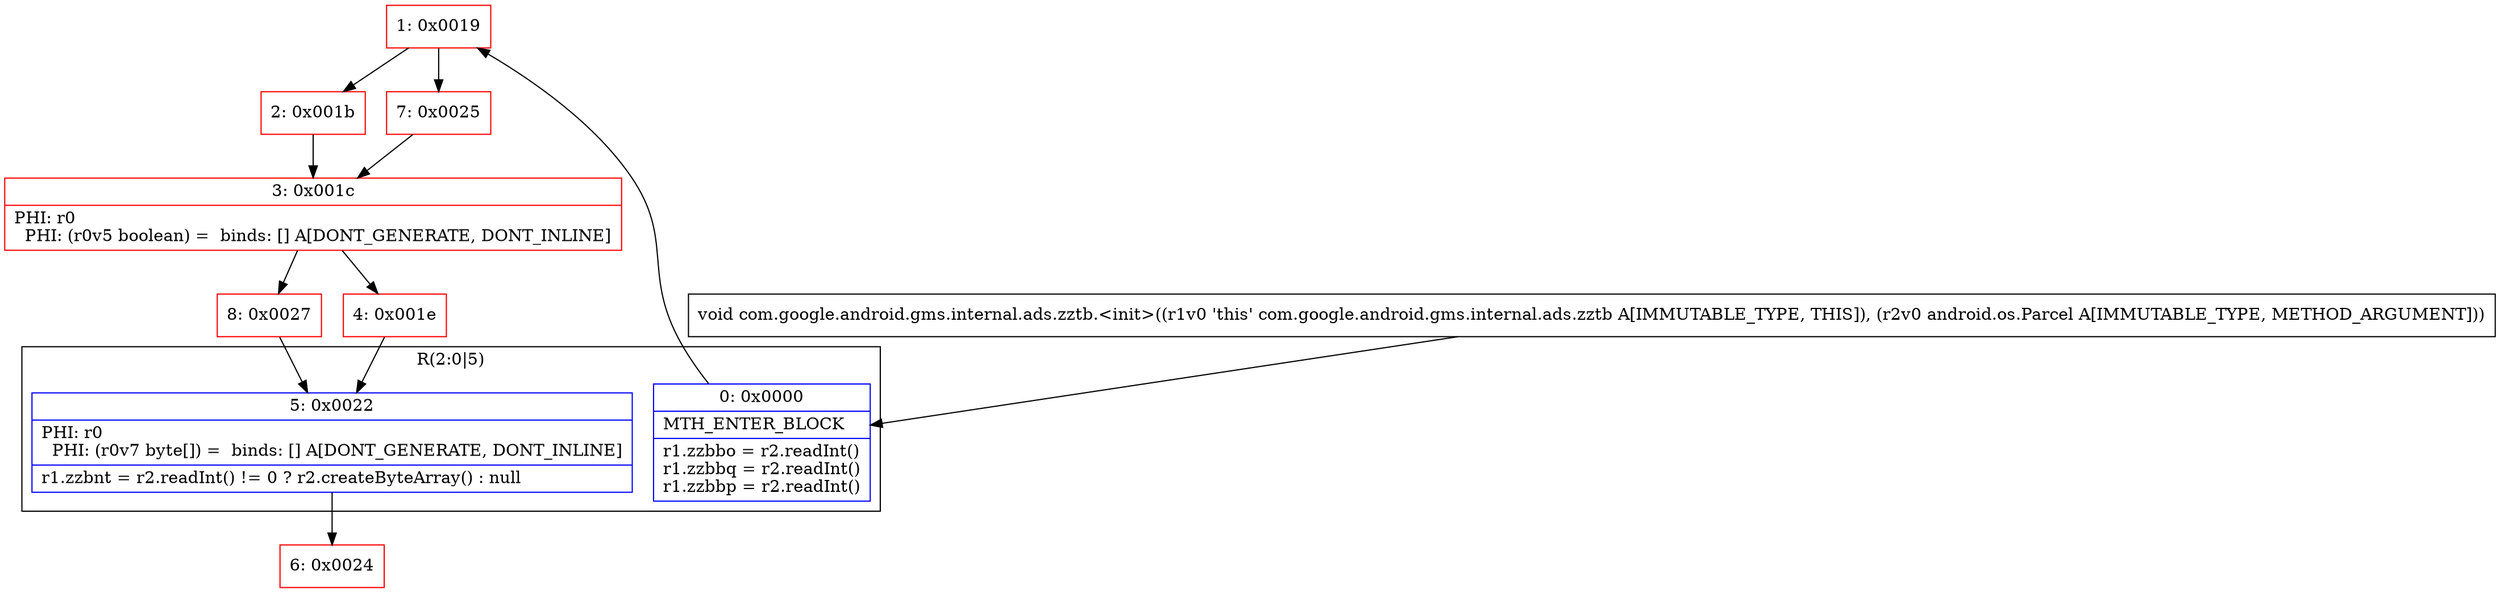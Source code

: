 digraph "CFG forcom.google.android.gms.internal.ads.zztb.\<init\>(Landroid\/os\/Parcel;)V" {
subgraph cluster_Region_161132065 {
label = "R(2:0|5)";
node [shape=record,color=blue];
Node_0 [shape=record,label="{0\:\ 0x0000|MTH_ENTER_BLOCK\l|r1.zzbbo = r2.readInt()\lr1.zzbbq = r2.readInt()\lr1.zzbbp = r2.readInt()\l}"];
Node_5 [shape=record,label="{5\:\ 0x0022|PHI: r0 \l  PHI: (r0v7 byte[]) =  binds: [] A[DONT_GENERATE, DONT_INLINE]\l|r1.zzbnt = r2.readInt() != 0 ? r2.createByteArray() : null\l}"];
}
Node_1 [shape=record,color=red,label="{1\:\ 0x0019}"];
Node_2 [shape=record,color=red,label="{2\:\ 0x001b}"];
Node_3 [shape=record,color=red,label="{3\:\ 0x001c|PHI: r0 \l  PHI: (r0v5 boolean) =  binds: [] A[DONT_GENERATE, DONT_INLINE]\l}"];
Node_4 [shape=record,color=red,label="{4\:\ 0x001e}"];
Node_6 [shape=record,color=red,label="{6\:\ 0x0024}"];
Node_7 [shape=record,color=red,label="{7\:\ 0x0025}"];
Node_8 [shape=record,color=red,label="{8\:\ 0x0027}"];
MethodNode[shape=record,label="{void com.google.android.gms.internal.ads.zztb.\<init\>((r1v0 'this' com.google.android.gms.internal.ads.zztb A[IMMUTABLE_TYPE, THIS]), (r2v0 android.os.Parcel A[IMMUTABLE_TYPE, METHOD_ARGUMENT])) }"];
MethodNode -> Node_0;
Node_0 -> Node_1;
Node_5 -> Node_6;
Node_1 -> Node_2;
Node_1 -> Node_7;
Node_2 -> Node_3;
Node_3 -> Node_4;
Node_3 -> Node_8;
Node_4 -> Node_5;
Node_7 -> Node_3;
Node_8 -> Node_5;
}

